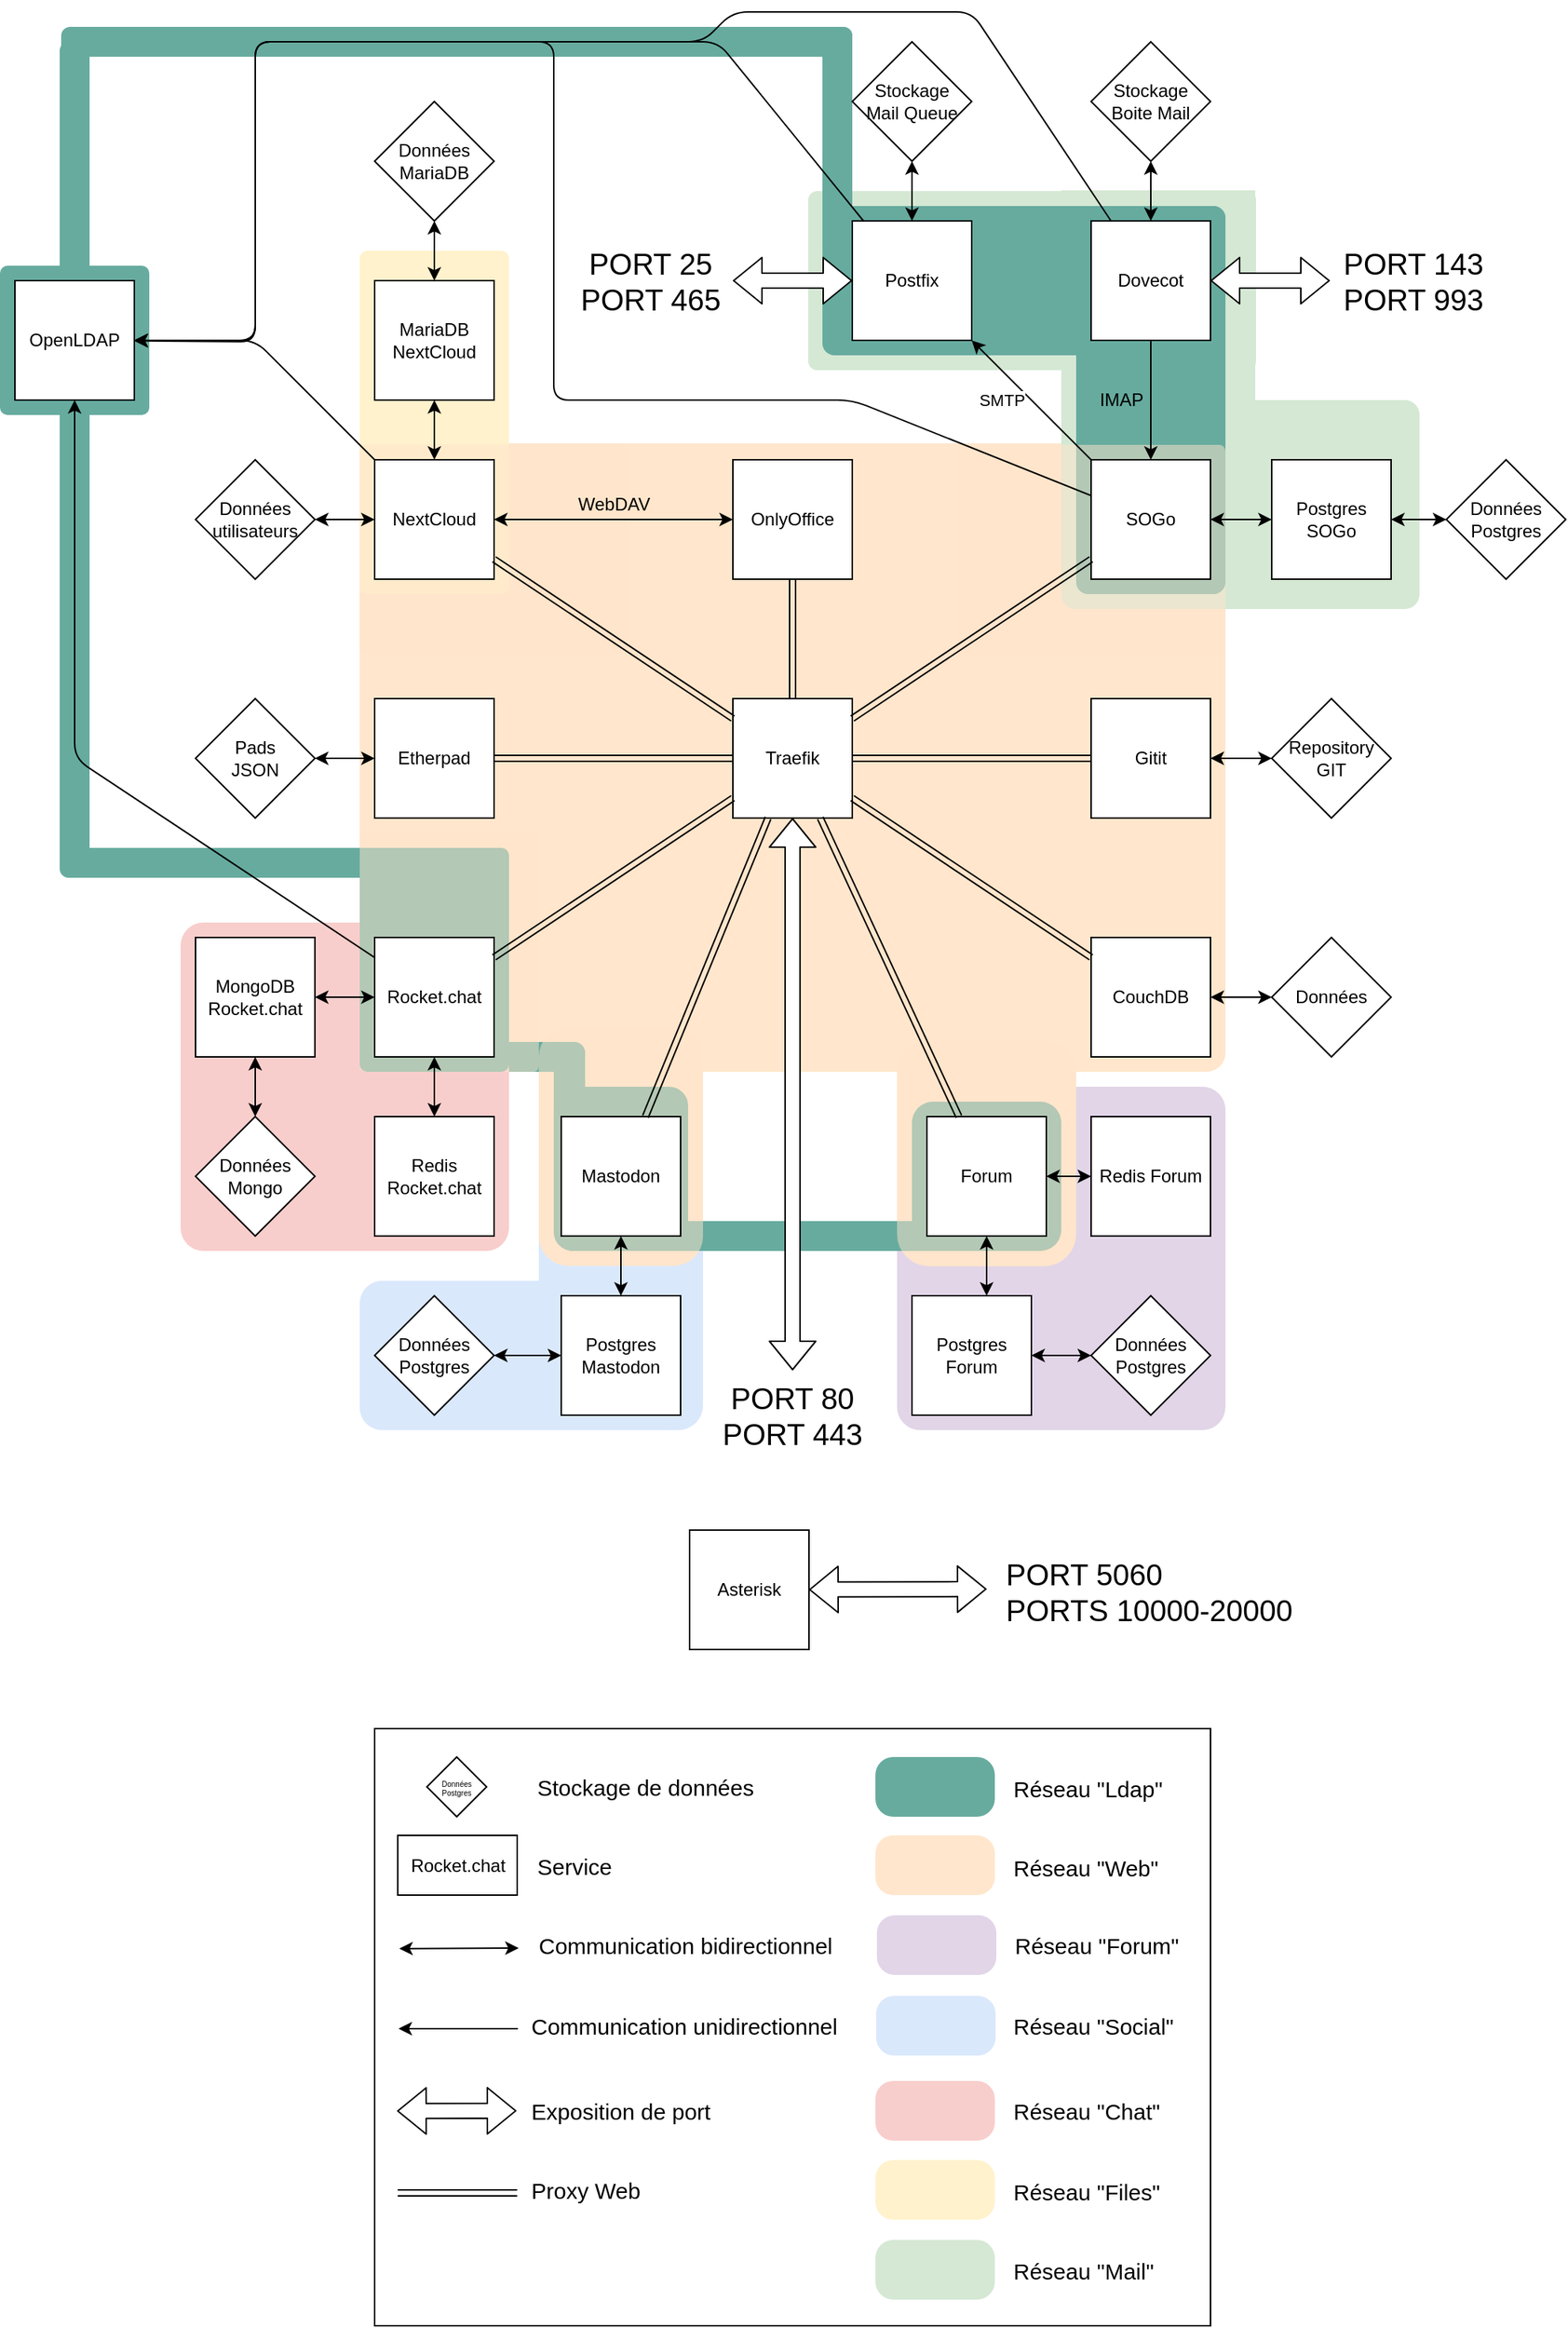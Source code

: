 <mxfile version="10.6.8" type="device"><diagram id="EsQjTrQXFd97SJDbi7hJ" name="Page-1"><mxGraphModel dx="2027" dy="781" grid="1" gridSize="10" guides="1" tooltips="1" connect="1" arrows="1" fold="1" page="1" pageScale="1" pageWidth="827" pageHeight="1169" math="0" shadow="0"><root><mxCell id="0"/><mxCell id="1" parent="0"/><mxCell id="G6gRVRwkcWhd5XkzOD_X-170" value="" style="rounded=0;whiteSpace=wrap;html=1;labelBackgroundColor=none;fontSize=15;align=left;" vertex="1" parent="1"><mxGeometry x="160" y="1170" width="560" height="400" as="geometry"/></mxCell><mxCell id="G6gRVRwkcWhd5XkzOD_X-98" value="" style="rounded=1;whiteSpace=wrap;html=1;fontSize=20;align=left;fillColor=#e1d5e7;strokeColor=none;arcSize=7;" vertex="1" parent="1"><mxGeometry x="510" y="740" width="220" height="230" as="geometry"/></mxCell><mxCell id="G6gRVRwkcWhd5XkzOD_X-101" value="" style="rounded=1;whiteSpace=wrap;html=1;fontSize=20;align=left;fillColor=#ffe6cc;strokeColor=none;arcSize=18;" vertex="1" parent="1"><mxGeometry x="510" y="710" width="120" height="150" as="geometry"/></mxCell><mxCell id="G6gRVRwkcWhd5XkzOD_X-96" value="" style="rounded=1;whiteSpace=wrap;html=1;fontSize=20;align=left;fillColor=#dae8fc;strokeColor=none;" vertex="1" parent="1"><mxGeometry x="270" y="750" width="110" height="220" as="geometry"/></mxCell><mxCell id="G6gRVRwkcWhd5XkzOD_X-103" value="" style="rounded=1;whiteSpace=wrap;html=1;fontSize=20;align=left;fillColor=#ffe6cc;strokeColor=none;arcSize=18;" vertex="1" parent="1"><mxGeometry x="270" y="660" width="110" height="200" as="geometry"/></mxCell><mxCell id="G6gRVRwkcWhd5XkzOD_X-135" value="" style="rounded=1;whiteSpace=wrap;html=1;fontSize=20;align=left;fillColor=#67AB9F;strokeColor=none;arcSize=37;fontColor=#333333;" vertex="1" parent="1"><mxGeometry x="310" y="830" width="281" height="20" as="geometry"/></mxCell><mxCell id="G6gRVRwkcWhd5XkzOD_X-99" value="" style="rounded=1;whiteSpace=wrap;html=1;fontSize=20;align=left;fillColor=#ffe6cc;strokeColor=none;arcSize=3;" vertex="1" parent="1"><mxGeometry x="150" y="309" width="580" height="421" as="geometry"/></mxCell><mxCell id="G6gRVRwkcWhd5XkzOD_X-134" value="" style="rounded=1;whiteSpace=wrap;html=1;fontSize=20;align=left;fillColor=#67AB9F;strokeColor=none;arcSize=14;fontColor=#333333;" vertex="1" parent="1"><mxGeometry x="520" y="750" width="100" height="100" as="geometry"/></mxCell><mxCell id="G6gRVRwkcWhd5XkzOD_X-129" value="" style="rounded=1;whiteSpace=wrap;html=1;fontSize=20;align=left;fillColor=#67AB9F;strokeColor=none;arcSize=37;fontColor=#333333;" vertex="1" parent="1"><mxGeometry x="210" y="710" width="91" height="20" as="geometry"/></mxCell><mxCell id="G6gRVRwkcWhd5XkzOD_X-131" value="" style="rounded=1;whiteSpace=wrap;html=1;fontSize=20;align=left;fillColor=#67AB9F;strokeColor=none;arcSize=37;fontColor=#333333;" vertex="1" parent="1"><mxGeometry x="280" y="710" width="21" height="70" as="geometry"/></mxCell><mxCell id="G6gRVRwkcWhd5XkzOD_X-132" value="" style="rounded=1;whiteSpace=wrap;html=1;fontSize=20;align=left;fillColor=#67AB9F;strokeColor=none;arcSize=14;fontColor=#333333;" vertex="1" parent="1"><mxGeometry x="280" y="740" width="90" height="110" as="geometry"/></mxCell><mxCell id="G6gRVRwkcWhd5XkzOD_X-106" value="" style="rounded=1;whiteSpace=wrap;html=1;fontSize=20;align=left;fillColor=#d5e8d4;strokeColor=none;arcSize=7;" vertex="1" parent="1"><mxGeometry x="620" y="280" width="240" height="140" as="geometry"/></mxCell><mxCell id="G6gRVRwkcWhd5XkzOD_X-105" value="" style="rounded=1;whiteSpace=wrap;html=1;fontSize=20;align=left;fillColor=#d5e8d4;strokeColor=none;arcSize=0;" vertex="1" parent="1"><mxGeometry x="620" y="139.5" width="130" height="150" as="geometry"/></mxCell><mxCell id="G6gRVRwkcWhd5XkzOD_X-108" value="" style="rounded=1;whiteSpace=wrap;html=1;fontSize=20;align=left;fillColor=#d5e8d4;strokeColor=none;arcSize=5;" vertex="1" parent="1"><mxGeometry x="450.5" y="140" width="300" height="120" as="geometry"/></mxCell><mxCell id="G6gRVRwkcWhd5XkzOD_X-128" value="" style="rounded=1;whiteSpace=wrap;html=1;fontSize=20;align=left;fillColor=#67AB9F;strokeColor=none;arcSize=8;fontColor=#333333;" vertex="1" parent="1"><mxGeometry x="630" y="150" width="100" height="260" as="geometry"/></mxCell><mxCell id="G6gRVRwkcWhd5XkzOD_X-127" value="" style="rounded=1;whiteSpace=wrap;html=1;fontSize=20;align=left;fillColor=#67AB9F;strokeColor=none;arcSize=8;fontColor=#333333;" vertex="1" parent="1"><mxGeometry x="460" y="150" width="270" height="100" as="geometry"/></mxCell><mxCell id="G6gRVRwkcWhd5XkzOD_X-121" value="" style="rounded=1;whiteSpace=wrap;html=1;fontSize=20;align=left;fillColor=#67AB9F;strokeColor=none;arcSize=30;fontColor=#333333;" vertex="1" parent="1"><mxGeometry x="460" y="30" width="20" height="160" as="geometry"/></mxCell><mxCell id="G6gRVRwkcWhd5XkzOD_X-120" value="" style="rounded=1;whiteSpace=wrap;html=1;fontSize=20;align=left;fillColor=#67AB9F;strokeColor=none;arcSize=30;fontColor=#333333;" vertex="1" parent="1"><mxGeometry x="-50" y="30" width="530" height="20" as="geometry"/></mxCell><mxCell id="G6gRVRwkcWhd5XkzOD_X-119" value="" style="rounded=1;whiteSpace=wrap;html=1;fontSize=20;align=left;fillColor=#67AB9F;strokeColor=none;arcSize=30;fontColor=#333333;" vertex="1" parent="1"><mxGeometry x="-51" y="40" width="20" height="170" as="geometry"/></mxCell><mxCell id="G6gRVRwkcWhd5XkzOD_X-117" value="" style="rounded=1;whiteSpace=wrap;html=1;fontSize=20;align=left;fillColor=#67AB9F;strokeColor=none;arcSize=37;fontColor=#333333;" vertex="1" parent="1"><mxGeometry x="-51" y="580" width="281" height="20" as="geometry"/></mxCell><mxCell id="G6gRVRwkcWhd5XkzOD_X-97" value="" style="rounded=1;whiteSpace=wrap;html=1;fontSize=20;align=left;fillColor=#f8cecc;strokeColor=none;arcSize=7;" vertex="1" parent="1"><mxGeometry x="30" y="630" width="220" height="220" as="geometry"/></mxCell><mxCell id="G6gRVRwkcWhd5XkzOD_X-118" value="" style="rounded=1;whiteSpace=wrap;html=1;fontSize=20;align=left;fillColor=#67AB9F;strokeColor=none;arcSize=5;fontColor=#333333;" vertex="1" parent="1"><mxGeometry x="150" y="580" width="100" height="150" as="geometry"/></mxCell><mxCell id="G6gRVRwkcWhd5XkzOD_X-115" value="" style="rounded=1;whiteSpace=wrap;html=1;fontSize=20;align=left;fillColor=#67AB9F;strokeColor=none;arcSize=30;fontColor=#333333;" vertex="1" parent="1"><mxGeometry x="-51" y="250" width="20" height="350" as="geometry"/></mxCell><mxCell id="G6gRVRwkcWhd5XkzOD_X-114" value="" style="rounded=1;whiteSpace=wrap;html=1;fontSize=20;align=left;fillColor=#67AB9F;strokeColor=none;arcSize=5;fontColor=#333333;" vertex="1" parent="1"><mxGeometry x="-91" y="190" width="100" height="100" as="geometry"/></mxCell><mxCell id="G6gRVRwkcWhd5XkzOD_X-113" value="" style="rounded=1;whiteSpace=wrap;html=1;fontSize=20;align=left;fillColor=#ffe6cc;strokeColor=none;arcSize=3;opacity=50;" vertex="1" parent="1"><mxGeometry x="150" y="570" width="120" height="160" as="geometry"/></mxCell><mxCell id="G6gRVRwkcWhd5XkzOD_X-109" value="" style="rounded=1;whiteSpace=wrap;html=1;fontSize=20;align=left;fillColor=#fff2cc;strokeColor=none;arcSize=5;" vertex="1" parent="1"><mxGeometry x="150" y="180" width="100" height="230" as="geometry"/></mxCell><mxCell id="G6gRVRwkcWhd5XkzOD_X-110" value="" style="rounded=1;whiteSpace=wrap;html=1;fontSize=20;align=left;fillColor=#ffe6cc;strokeColor=none;arcSize=3;opacity=50;" vertex="1" parent="1"><mxGeometry x="149.794" y="309.5" width="180" height="141" as="geometry"/></mxCell><mxCell id="G6gRVRwkcWhd5XkzOD_X-107" value="" style="rounded=1;whiteSpace=wrap;html=1;fontSize=20;align=left;fillColor=#ffe6cc;strokeColor=none;arcSize=3;opacity=50;" vertex="1" parent="1"><mxGeometry x="550" y="310" width="180" height="141" as="geometry"/></mxCell><mxCell id="G6gRVRwkcWhd5XkzOD_X-104" value="" style="rounded=1;whiteSpace=wrap;html=1;fontSize=20;align=left;fillColor=#ffe6cc;strokeColor=none;arcSize=18;opacity=50;" vertex="1" parent="1"><mxGeometry x="510" y="709.5" width="120" height="151" as="geometry"/></mxCell><mxCell id="G6gRVRwkcWhd5XkzOD_X-100" value="" style="rounded=1;whiteSpace=wrap;html=1;fontSize=20;align=left;fillColor=#ffe6cc;strokeColor=none;arcSize=18;opacity=50;" vertex="1" parent="1"><mxGeometry x="270" y="700" width="110" height="160" as="geometry"/></mxCell><mxCell id="G6gRVRwkcWhd5XkzOD_X-95" value="" style="rounded=1;whiteSpace=wrap;html=1;fontSize=20;align=left;fillColor=#dae8fc;strokeColor=none;" vertex="1" parent="1"><mxGeometry x="150" y="870" width="220" height="100" as="geometry"/></mxCell><mxCell id="G6gRVRwkcWhd5XkzOD_X-1" value="Traefik" style="rounded=0;whiteSpace=wrap;html=1;" vertex="1" parent="1"><mxGeometry x="400" y="480" width="80" height="80" as="geometry"/></mxCell><mxCell id="G6gRVRwkcWhd5XkzOD_X-2" value="Etherpad" style="rounded=0;whiteSpace=wrap;html=1;" vertex="1" parent="1"><mxGeometry x="160" y="480" width="80" height="80" as="geometry"/></mxCell><mxCell id="G6gRVRwkcWhd5XkzOD_X-3" value="" style="shape=link;html=1;" edge="1" parent="1" source="G6gRVRwkcWhd5XkzOD_X-2" target="G6gRVRwkcWhd5XkzOD_X-1"><mxGeometry width="50" height="50" relative="1" as="geometry"><mxPoint x="220" y="670" as="sourcePoint"/><mxPoint x="270" y="620" as="targetPoint"/></mxGeometry></mxCell><mxCell id="G6gRVRwkcWhd5XkzOD_X-6" value="NextCloud" style="rounded=0;whiteSpace=wrap;html=1;" vertex="1" parent="1"><mxGeometry x="160" y="320" width="80" height="80" as="geometry"/></mxCell><mxCell id="G6gRVRwkcWhd5XkzOD_X-7" value="" style="shape=link;html=1;" edge="1" parent="1" source="G6gRVRwkcWhd5XkzOD_X-6" target="G6gRVRwkcWhd5XkzOD_X-1"><mxGeometry width="50" height="50" relative="1" as="geometry"><mxPoint x="250" y="650" as="sourcePoint"/><mxPoint x="300" y="600" as="targetPoint"/></mxGeometry></mxCell><mxCell id="G6gRVRwkcWhd5XkzOD_X-8" value="OnlyOffice" style="rounded=0;whiteSpace=wrap;html=1;" vertex="1" parent="1"><mxGeometry x="400" y="320" width="80" height="80" as="geometry"/></mxCell><mxCell id="G6gRVRwkcWhd5XkzOD_X-9" value="" style="shape=link;html=1;" edge="1" parent="1" source="G6gRVRwkcWhd5XkzOD_X-1" target="G6gRVRwkcWhd5XkzOD_X-8"><mxGeometry width="50" height="50" relative="1" as="geometry"><mxPoint x="280" y="720" as="sourcePoint"/><mxPoint x="330" y="670" as="targetPoint"/></mxGeometry></mxCell><mxCell id="G6gRVRwkcWhd5XkzOD_X-12" value="SOGo" style="rounded=0;whiteSpace=wrap;html=1;" vertex="1" parent="1"><mxGeometry x="640" y="320" width="80" height="80" as="geometry"/></mxCell><mxCell id="G6gRVRwkcWhd5XkzOD_X-14" value="" style="endArrow=classic;startArrow=classic;html=1;" edge="1" parent="1" source="G6gRVRwkcWhd5XkzOD_X-6" target="G6gRVRwkcWhd5XkzOD_X-8"><mxGeometry width="50" height="50" relative="1" as="geometry"><mxPoint x="310" y="370" as="sourcePoint"/><mxPoint x="360" y="320" as="targetPoint"/></mxGeometry></mxCell><mxCell id="G6gRVRwkcWhd5XkzOD_X-15" value="WebDAV" style="text;html=1;resizable=0;points=[];align=center;verticalAlign=middle;labelBackgroundColor=none;" vertex="1" connectable="0" parent="G6gRVRwkcWhd5XkzOD_X-14"><mxGeometry x="0.125" y="-2" relative="1" as="geometry"><mxPoint x="-10.5" y="-12" as="offset"/></mxGeometry></mxCell><mxCell id="G6gRVRwkcWhd5XkzOD_X-16" value="" style="shape=link;html=1;" edge="1" parent="1" source="G6gRVRwkcWhd5XkzOD_X-1" target="G6gRVRwkcWhd5XkzOD_X-12"><mxGeometry width="50" height="50" relative="1" as="geometry"><mxPoint x="620" y="530" as="sourcePoint"/><mxPoint x="670" y="480" as="targetPoint"/></mxGeometry></mxCell><mxCell id="G6gRVRwkcWhd5XkzOD_X-19" value="Postfix" style="rounded=0;whiteSpace=wrap;html=1;" vertex="1" parent="1"><mxGeometry x="480" y="160" width="80" height="80" as="geometry"/></mxCell><mxCell id="G6gRVRwkcWhd5XkzOD_X-22" value="Dovecot" style="rounded=0;whiteSpace=wrap;html=1;" vertex="1" parent="1"><mxGeometry x="640" y="160" width="80" height="80" as="geometry"/></mxCell><mxCell id="G6gRVRwkcWhd5XkzOD_X-23" value="SMTP" style="endArrow=classic;html=1;" edge="1" parent="1" source="G6gRVRwkcWhd5XkzOD_X-12" target="G6gRVRwkcWhd5XkzOD_X-19"><mxGeometry x="0.25" y="14" width="50" height="50" relative="1" as="geometry"><mxPoint x="540" y="340" as="sourcePoint"/><mxPoint x="590" y="290" as="targetPoint"/><mxPoint as="offset"/></mxGeometry></mxCell><mxCell id="G6gRVRwkcWhd5XkzOD_X-24" value="" style="endArrow=classic;html=1;" edge="1" parent="1" source="G6gRVRwkcWhd5XkzOD_X-22" target="G6gRVRwkcWhd5XkzOD_X-12"><mxGeometry width="50" height="50" relative="1" as="geometry"><mxPoint x="720" y="270" as="sourcePoint"/><mxPoint x="650" y="320" as="targetPoint"/></mxGeometry></mxCell><mxCell id="G6gRVRwkcWhd5XkzOD_X-25" value="IMAP" style="text;html=1;resizable=0;points=[];align=center;verticalAlign=middle;labelBackgroundColor=none;" vertex="1" connectable="0" parent="G6gRVRwkcWhd5XkzOD_X-24"><mxGeometry x="0.475" relative="1" as="geometry"><mxPoint x="-20" y="-19" as="offset"/></mxGeometry></mxCell><mxCell id="G6gRVRwkcWhd5XkzOD_X-26" value="Gitit" style="rounded=0;whiteSpace=wrap;html=1;" vertex="1" parent="1"><mxGeometry x="640" y="480" width="80" height="80" as="geometry"/></mxCell><mxCell id="G6gRVRwkcWhd5XkzOD_X-27" value="" style="shape=link;html=1;" edge="1" parent="1" source="G6gRVRwkcWhd5XkzOD_X-1" target="G6gRVRwkcWhd5XkzOD_X-26"><mxGeometry width="50" height="50" relative="1" as="geometry"><mxPoint x="490" y="503.333" as="sourcePoint"/><mxPoint x="650" y="396.667" as="targetPoint"/></mxGeometry></mxCell><mxCell id="G6gRVRwkcWhd5XkzOD_X-29" value="Rocket.chat" style="rounded=0;whiteSpace=wrap;html=1;" vertex="1" parent="1"><mxGeometry x="160" y="640" width="80" height="80" as="geometry"/></mxCell><mxCell id="G6gRVRwkcWhd5XkzOD_X-30" value="MariaDB NextCloud" style="rounded=0;whiteSpace=wrap;html=1;" vertex="1" parent="1"><mxGeometry x="160" y="200" width="80" height="80" as="geometry"/></mxCell><mxCell id="G6gRVRwkcWhd5XkzOD_X-31" value="" style="endArrow=classic;startArrow=classic;html=1;" edge="1" parent="1" source="G6gRVRwkcWhd5XkzOD_X-6" target="G6gRVRwkcWhd5XkzOD_X-30"><mxGeometry width="50" height="50" relative="1" as="geometry"><mxPoint x="80" y="370" as="sourcePoint"/><mxPoint x="130" y="320" as="targetPoint"/></mxGeometry></mxCell><mxCell id="G6gRVRwkcWhd5XkzOD_X-32" value="Postgres SOGo" style="rounded=0;whiteSpace=wrap;html=1;" vertex="1" parent="1"><mxGeometry x="761" y="320" width="80" height="80" as="geometry"/></mxCell><mxCell id="G6gRVRwkcWhd5XkzOD_X-33" value="" style="endArrow=classic;startArrow=classic;html=1;" edge="1" parent="1" source="G6gRVRwkcWhd5XkzOD_X-12" target="G6gRVRwkcWhd5XkzOD_X-32"><mxGeometry width="50" height="50" relative="1" as="geometry"><mxPoint x="210" y="330" as="sourcePoint"/><mxPoint x="210" y="290" as="targetPoint"/></mxGeometry></mxCell><mxCell id="G6gRVRwkcWhd5XkzOD_X-34" value="Données&lt;br&gt;MariaDB&lt;br&gt;" style="rhombus;whiteSpace=wrap;html=1;" vertex="1" parent="1"><mxGeometry x="160" y="80" width="80" height="80" as="geometry"/></mxCell><mxCell id="G6gRVRwkcWhd5XkzOD_X-35" value="" style="endArrow=classic;startArrow=classic;html=1;" edge="1" parent="1" source="G6gRVRwkcWhd5XkzOD_X-30" target="G6gRVRwkcWhd5XkzOD_X-34"><mxGeometry width="50" height="50" relative="1" as="geometry"><mxPoint x="290" y="230" as="sourcePoint"/><mxPoint x="340" y="180" as="targetPoint"/></mxGeometry></mxCell><mxCell id="G6gRVRwkcWhd5XkzOD_X-36" value="Données&lt;br&gt;Postgres&lt;br&gt;" style="rhombus;whiteSpace=wrap;html=1;" vertex="1" parent="1"><mxGeometry x="878" y="320" width="80" height="80" as="geometry"/></mxCell><mxCell id="G6gRVRwkcWhd5XkzOD_X-37" value="" style="endArrow=classic;startArrow=classic;html=1;" edge="1" parent="1" source="G6gRVRwkcWhd5XkzOD_X-32" target="G6gRVRwkcWhd5XkzOD_X-36"><mxGeometry width="50" height="50" relative="1" as="geometry"><mxPoint x="820" y="362" as="sourcePoint"/><mxPoint x="771" y="370" as="targetPoint"/></mxGeometry></mxCell><mxCell id="G6gRVRwkcWhd5XkzOD_X-38" value="Stockage&lt;br&gt;Mail Queue" style="rhombus;whiteSpace=wrap;html=1;" vertex="1" parent="1"><mxGeometry x="480" y="40" width="80" height="80" as="geometry"/></mxCell><mxCell id="G6gRVRwkcWhd5XkzOD_X-41" value="" style="endArrow=classic;startArrow=classic;html=1;" edge="1" parent="1" source="G6gRVRwkcWhd5XkzOD_X-19" target="G6gRVRwkcWhd5XkzOD_X-38"><mxGeometry width="50" height="50" relative="1" as="geometry"><mxPoint x="210" y="210" as="sourcePoint"/><mxPoint x="210" y="170" as="targetPoint"/></mxGeometry></mxCell><mxCell id="G6gRVRwkcWhd5XkzOD_X-42" value="Stockage&lt;br&gt;Boite Mail" style="rhombus;whiteSpace=wrap;html=1;" vertex="1" parent="1"><mxGeometry x="640" y="40" width="80" height="80" as="geometry"/></mxCell><mxCell id="G6gRVRwkcWhd5XkzOD_X-43" value="" style="endArrow=classic;startArrow=classic;html=1;" edge="1" parent="1" source="G6gRVRwkcWhd5XkzOD_X-22" target="G6gRVRwkcWhd5XkzOD_X-42"><mxGeometry width="50" height="50" relative="1" as="geometry"><mxPoint x="530" y="170" as="sourcePoint"/><mxPoint x="680" y="80" as="targetPoint"/></mxGeometry></mxCell><mxCell id="G6gRVRwkcWhd5XkzOD_X-44" value="Pads&lt;br&gt;JSON&lt;br&gt;" style="rhombus;whiteSpace=wrap;html=1;" vertex="1" parent="1"><mxGeometry x="40" y="480" width="80" height="80" as="geometry"/></mxCell><mxCell id="G6gRVRwkcWhd5XkzOD_X-45" value="" style="endArrow=classic;startArrow=classic;html=1;" edge="1" parent="1" source="G6gRVRwkcWhd5XkzOD_X-2" target="G6gRVRwkcWhd5XkzOD_X-44"><mxGeometry width="50" height="50" relative="1" as="geometry"><mxPoint x="210" y="330" as="sourcePoint"/><mxPoint x="210" y="290" as="targetPoint"/></mxGeometry></mxCell><mxCell id="G6gRVRwkcWhd5XkzOD_X-46" value="Repository&lt;br&gt;GIT&lt;br&gt;" style="rhombus;whiteSpace=wrap;html=1;" vertex="1" parent="1"><mxGeometry x="761" y="480" width="80" height="80" as="geometry"/></mxCell><mxCell id="G6gRVRwkcWhd5XkzOD_X-47" value="" style="endArrow=classic;startArrow=classic;html=1;" edge="1" parent="1" source="G6gRVRwkcWhd5XkzOD_X-46" target="G6gRVRwkcWhd5XkzOD_X-26"><mxGeometry width="50" height="50" relative="1" as="geometry"><mxPoint x="170" y="530" as="sourcePoint"/><mxPoint x="130" y="530" as="targetPoint"/></mxGeometry></mxCell><mxCell id="G6gRVRwkcWhd5XkzOD_X-48" value="Données utilisateurs&lt;br&gt;" style="rhombus;whiteSpace=wrap;html=1;" vertex="1" parent="1"><mxGeometry x="40" y="320" width="80" height="80" as="geometry"/></mxCell><mxCell id="G6gRVRwkcWhd5XkzOD_X-49" value="" style="endArrow=classic;startArrow=classic;html=1;" edge="1" parent="1" source="G6gRVRwkcWhd5XkzOD_X-6" target="G6gRVRwkcWhd5XkzOD_X-48"><mxGeometry width="50" height="50" relative="1" as="geometry"><mxPoint x="170" y="530" as="sourcePoint"/><mxPoint x="130" y="530" as="targetPoint"/></mxGeometry></mxCell><mxCell id="G6gRVRwkcWhd5XkzOD_X-50" value="" style="shape=link;html=1;" edge="1" parent="1" source="G6gRVRwkcWhd5XkzOD_X-29" target="G6gRVRwkcWhd5XkzOD_X-1"><mxGeometry width="50" height="50" relative="1" as="geometry"><mxPoint x="250" y="530" as="sourcePoint"/><mxPoint x="410" y="530" as="targetPoint"/></mxGeometry></mxCell><mxCell id="G6gRVRwkcWhd5XkzOD_X-52" value="MongoDB Rocket.chat" style="rounded=0;whiteSpace=wrap;html=1;" vertex="1" parent="1"><mxGeometry x="40" y="640" width="80" height="80" as="geometry"/></mxCell><mxCell id="G6gRVRwkcWhd5XkzOD_X-53" value="" style="endArrow=classic;startArrow=classic;html=1;" edge="1" parent="1" source="G6gRVRwkcWhd5XkzOD_X-29" target="G6gRVRwkcWhd5XkzOD_X-52"><mxGeometry width="50" height="50" relative="1" as="geometry"><mxPoint x="170" y="530" as="sourcePoint"/><mxPoint x="130" y="530" as="targetPoint"/></mxGeometry></mxCell><mxCell id="G6gRVRwkcWhd5XkzOD_X-54" value="Données Mongo&lt;br&gt;" style="rhombus;whiteSpace=wrap;html=1;" vertex="1" parent="1"><mxGeometry x="40" y="760" width="80" height="80" as="geometry"/></mxCell><mxCell id="G6gRVRwkcWhd5XkzOD_X-56" value="" style="endArrow=classic;startArrow=classic;html=1;" edge="1" parent="1" source="G6gRVRwkcWhd5XkzOD_X-52" target="G6gRVRwkcWhd5XkzOD_X-54"><mxGeometry width="50" height="50" relative="1" as="geometry"><mxPoint x="170" y="530" as="sourcePoint"/><mxPoint x="130" y="530" as="targetPoint"/></mxGeometry></mxCell><mxCell id="G6gRVRwkcWhd5XkzOD_X-57" value="CouchDB" style="rounded=0;whiteSpace=wrap;html=1;" vertex="1" parent="1"><mxGeometry x="640" y="640" width="80" height="80" as="geometry"/></mxCell><mxCell id="G6gRVRwkcWhd5XkzOD_X-58" value="" style="shape=link;html=1;" edge="1" parent="1" source="G6gRVRwkcWhd5XkzOD_X-1" target="G6gRVRwkcWhd5XkzOD_X-57"><mxGeometry width="50" height="50" relative="1" as="geometry"><mxPoint x="490" y="530" as="sourcePoint"/><mxPoint x="650" y="530" as="targetPoint"/></mxGeometry></mxCell><mxCell id="G6gRVRwkcWhd5XkzOD_X-59" value="Données&lt;br&gt;" style="rhombus;whiteSpace=wrap;html=1;" vertex="1" parent="1"><mxGeometry x="761" y="640" width="80" height="80" as="geometry"/></mxCell><mxCell id="G6gRVRwkcWhd5XkzOD_X-60" value="" style="endArrow=classic;startArrow=classic;html=1;" edge="1" parent="1" source="G6gRVRwkcWhd5XkzOD_X-59" target="G6gRVRwkcWhd5XkzOD_X-57"><mxGeometry width="50" height="50" relative="1" as="geometry"><mxPoint x="170" y="690" as="sourcePoint"/><mxPoint x="720" y="680" as="targetPoint"/></mxGeometry></mxCell><mxCell id="G6gRVRwkcWhd5XkzOD_X-61" value="OpenLDAP" style="rounded=0;whiteSpace=wrap;html=1;" vertex="1" parent="1"><mxGeometry x="-81" y="200" width="80" height="80" as="geometry"/></mxCell><mxCell id="G6gRVRwkcWhd5XkzOD_X-62" value="" style="endArrow=classic;html=1;" edge="1" parent="1" source="G6gRVRwkcWhd5XkzOD_X-6" target="G6gRVRwkcWhd5XkzOD_X-61"><mxGeometry width="50" height="50" relative="1" as="geometry"><mxPoint x="-70" y="410" as="sourcePoint"/><mxPoint x="-20" y="360" as="targetPoint"/><Array as="points"><mxPoint x="80" y="240"/></Array></mxGeometry></mxCell><mxCell id="G6gRVRwkcWhd5XkzOD_X-63" value="" style="endArrow=classic;html=1;" edge="1" parent="1" source="G6gRVRwkcWhd5XkzOD_X-19" target="G6gRVRwkcWhd5XkzOD_X-61"><mxGeometry width="50" height="50" relative="1" as="geometry"><mxPoint x="-110" y="490" as="sourcePoint"/><mxPoint x="-60" y="440" as="targetPoint"/><Array as="points"><mxPoint x="390" y="40"/><mxPoint x="80" y="40"/><mxPoint x="80" y="240"/></Array></mxGeometry></mxCell><mxCell id="G6gRVRwkcWhd5XkzOD_X-64" value="" style="endArrow=classic;html=1;" edge="1" parent="1" source="G6gRVRwkcWhd5XkzOD_X-22" target="G6gRVRwkcWhd5XkzOD_X-61"><mxGeometry width="50" height="50" relative="1" as="geometry"><mxPoint x="497.5" y="170" as="sourcePoint"/><mxPoint x="9.0" y="249.669" as="targetPoint"/><Array as="points"><mxPoint x="560" y="20"/><mxPoint x="400" y="20"/><mxPoint x="380" y="40"/><mxPoint x="80" y="40"/><mxPoint x="80" y="240"/></Array></mxGeometry></mxCell><mxCell id="G6gRVRwkcWhd5XkzOD_X-65" value="" style="endArrow=classic;html=1;" edge="1" parent="1" source="G6gRVRwkcWhd5XkzOD_X-12" target="G6gRVRwkcWhd5XkzOD_X-61"><mxGeometry width="50" height="50" relative="1" as="geometry"><mxPoint x="800" y="20" as="sourcePoint"/><mxPoint x="9" y="250" as="targetPoint"/><Array as="points"><mxPoint x="480" y="280"/><mxPoint x="280" y="280"/><mxPoint x="280" y="40"/><mxPoint x="80" y="40"/><mxPoint x="80" y="241"/></Array></mxGeometry></mxCell><mxCell id="G6gRVRwkcWhd5XkzOD_X-67" value="" style="endArrow=classic;html=1;" edge="1" parent="1" source="G6gRVRwkcWhd5XkzOD_X-29" target="G6gRVRwkcWhd5XkzOD_X-61"><mxGeometry width="50" height="50" relative="1" as="geometry"><mxPoint x="170" y="330" as="sourcePoint"/><mxPoint x="9" y="250" as="targetPoint"/><Array as="points"><mxPoint x="-41" y="520"/></Array></mxGeometry></mxCell><mxCell id="G6gRVRwkcWhd5XkzOD_X-68" value="Mastodon" style="rounded=0;whiteSpace=wrap;html=1;" vertex="1" parent="1"><mxGeometry x="285" y="760" width="80" height="80" as="geometry"/></mxCell><mxCell id="G6gRVRwkcWhd5XkzOD_X-69" value="" style="shape=link;html=1;" edge="1" parent="1" source="G6gRVRwkcWhd5XkzOD_X-68" target="G6gRVRwkcWhd5XkzOD_X-1"><mxGeometry width="50" height="50" relative="1" as="geometry"><mxPoint x="250" y="663.333" as="sourcePoint"/><mxPoint x="410" y="556.667" as="targetPoint"/></mxGeometry></mxCell><mxCell id="G6gRVRwkcWhd5XkzOD_X-70" value="Postgres Mastodon" style="rounded=0;whiteSpace=wrap;html=1;" vertex="1" parent="1"><mxGeometry x="285" y="880" width="80" height="80" as="geometry"/></mxCell><mxCell id="G6gRVRwkcWhd5XkzOD_X-71" value="Données&lt;br&gt;Postgres&lt;br&gt;" style="rhombus;whiteSpace=wrap;html=1;" vertex="1" parent="1"><mxGeometry x="160" y="880" width="80" height="80" as="geometry"/></mxCell><mxCell id="G6gRVRwkcWhd5XkzOD_X-74" value="" style="endArrow=classic;startArrow=classic;html=1;" edge="1" parent="1" source="G6gRVRwkcWhd5XkzOD_X-70" target="G6gRVRwkcWhd5XkzOD_X-71"><mxGeometry width="50" height="50" relative="1" as="geometry"><mxPoint x="50" y="770.0" as="sourcePoint"/><mxPoint x="50" y="810.0" as="targetPoint"/></mxGeometry></mxCell><mxCell id="G6gRVRwkcWhd5XkzOD_X-75" value="" style="endArrow=classic;startArrow=classic;html=1;" edge="1" parent="1" source="G6gRVRwkcWhd5XkzOD_X-68" target="G6gRVRwkcWhd5XkzOD_X-70"><mxGeometry width="50" height="50" relative="1" as="geometry"><mxPoint x="290" y="930.0" as="sourcePoint"/><mxPoint x="250" y="930.0" as="targetPoint"/></mxGeometry></mxCell><mxCell id="G6gRVRwkcWhd5XkzOD_X-76" value="Forum" style="rounded=0;whiteSpace=wrap;html=1;" vertex="1" parent="1"><mxGeometry x="530" y="760" width="80" height="80" as="geometry"/></mxCell><mxCell id="G6gRVRwkcWhd5XkzOD_X-77" value="Postgres Forum" style="rounded=0;whiteSpace=wrap;html=1;" vertex="1" parent="1"><mxGeometry x="520" y="880" width="80" height="80" as="geometry"/></mxCell><mxCell id="G6gRVRwkcWhd5XkzOD_X-78" value="Données&lt;br&gt;Postgres&lt;br&gt;" style="rhombus;whiteSpace=wrap;html=1;" vertex="1" parent="1"><mxGeometry x="640" y="880" width="80" height="80" as="geometry"/></mxCell><mxCell id="G6gRVRwkcWhd5XkzOD_X-79" value="" style="endArrow=classic;startArrow=classic;html=1;" edge="1" parent="1" source="G6gRVRwkcWhd5XkzOD_X-77" target="G6gRVRwkcWhd5XkzOD_X-78"><mxGeometry width="50" height="50" relative="1" as="geometry"><mxPoint x="290" y="770.0" as="sourcePoint"/><mxPoint x="290" y="810.0" as="targetPoint"/></mxGeometry></mxCell><mxCell id="G6gRVRwkcWhd5XkzOD_X-80" value="" style="endArrow=classic;startArrow=classic;html=1;edgeStyle=orthogonalEdgeStyle;" edge="1" parent="1" source="G6gRVRwkcWhd5XkzOD_X-76" target="G6gRVRwkcWhd5XkzOD_X-77"><mxGeometry width="50" height="50" relative="1" as="geometry"><mxPoint x="530" y="930.0" as="sourcePoint"/><mxPoint x="490" y="930.0" as="targetPoint"/><Array as="points"><mxPoint x="570" y="870"/><mxPoint x="570" y="870"/></Array></mxGeometry></mxCell><mxCell id="G6gRVRwkcWhd5XkzOD_X-81" value="" style="shape=link;html=1;" edge="1" parent="1" source="G6gRVRwkcWhd5XkzOD_X-76" target="G6gRVRwkcWhd5XkzOD_X-1"><mxGeometry width="50" height="50" relative="1" as="geometry"><mxPoint x="350" y="730.0" as="sourcePoint"/><mxPoint x="430" y="570" as="targetPoint"/></mxGeometry></mxCell><mxCell id="G6gRVRwkcWhd5XkzOD_X-82" value="Redis Forum" style="rounded=0;whiteSpace=wrap;html=1;" vertex="1" parent="1"><mxGeometry x="640" y="760" width="80" height="80" as="geometry"/></mxCell><mxCell id="G6gRVRwkcWhd5XkzOD_X-83" value="" style="endArrow=classic;startArrow=classic;html=1;" edge="1" parent="1" source="G6gRVRwkcWhd5XkzOD_X-76" target="G6gRVRwkcWhd5XkzOD_X-82"><mxGeometry width="50" height="50" relative="1" as="geometry"><mxPoint x="570" y="850.0" as="sourcePoint"/><mxPoint x="570" y="890.0" as="targetPoint"/></mxGeometry></mxCell><mxCell id="G6gRVRwkcWhd5XkzOD_X-84" value="Redis Rocket.chat" style="rounded=0;whiteSpace=wrap;html=1;" vertex="1" parent="1"><mxGeometry x="160" y="760" width="80" height="80" as="geometry"/></mxCell><mxCell id="G6gRVRwkcWhd5XkzOD_X-85" value="" style="endArrow=classic;startArrow=classic;html=1;" edge="1" parent="1" source="G6gRVRwkcWhd5XkzOD_X-29" target="G6gRVRwkcWhd5XkzOD_X-84"><mxGeometry width="50" height="50" relative="1" as="geometry"><mxPoint x="90" y="730.0" as="sourcePoint"/><mxPoint x="90" y="770.0" as="targetPoint"/></mxGeometry></mxCell><mxCell id="G6gRVRwkcWhd5XkzOD_X-86" value="" style="endArrow=block;html=1;shape=flexArrow;endFill=0;startArrow=block;fillColor=#ffffff;" edge="1" parent="1" source="G6gRVRwkcWhd5XkzOD_X-1" target="G6gRVRwkcWhd5XkzOD_X-87"><mxGeometry width="50" height="50" relative="1" as="geometry"><mxPoint x="440" y="730" as="sourcePoint"/><mxPoint x="440" y="760" as="targetPoint"/></mxGeometry></mxCell><mxCell id="G6gRVRwkcWhd5XkzOD_X-87" value="PORT 80&lt;br&gt;PORT 443&lt;br&gt;" style="text;html=1;strokeColor=none;fillColor=none;align=center;verticalAlign=middle;whiteSpace=wrap;rounded=0;fontSize=20;" vertex="1" parent="1"><mxGeometry x="390" y="930" width="100" height="60" as="geometry"/></mxCell><mxCell id="G6gRVRwkcWhd5XkzOD_X-88" value="" style="endArrow=classic;html=1;shape=flexArrow;startArrow=block;fillColor=#ffffff;" edge="1" parent="1" source="G6gRVRwkcWhd5XkzOD_X-19"><mxGeometry width="50" height="50" relative="1" as="geometry"><mxPoint x="450" y="570" as="sourcePoint"/><mxPoint x="400" y="200" as="targetPoint"/></mxGeometry></mxCell><mxCell id="G6gRVRwkcWhd5XkzOD_X-89" value="PORT 25&lt;br&gt;PORT 465&lt;br&gt;" style="text;html=1;strokeColor=none;fillColor=none;align=center;verticalAlign=middle;whiteSpace=wrap;rounded=0;fontSize=20;" vertex="1" parent="1"><mxGeometry x="290" y="170" width="110" height="60" as="geometry"/></mxCell><mxCell id="G6gRVRwkcWhd5XkzOD_X-90" value="" style="endArrow=classic;html=1;shape=flexArrow;startArrow=block;fillColor=#ffffff;" edge="1" parent="1" source="G6gRVRwkcWhd5XkzOD_X-22"><mxGeometry width="50" height="50" relative="1" as="geometry"><mxPoint x="936" y="200" as="sourcePoint"/><mxPoint x="800" y="200" as="targetPoint"/></mxGeometry></mxCell><mxCell id="G6gRVRwkcWhd5XkzOD_X-91" value="PORT 143&lt;br&gt;PORT 993&lt;br&gt;" style="text;html=1;strokeColor=none;fillColor=none;align=center;verticalAlign=middle;whiteSpace=wrap;rounded=0;fontSize=20;" vertex="1" parent="1"><mxGeometry x="801" y="170" width="110" height="60" as="geometry"/></mxCell><mxCell id="G6gRVRwkcWhd5XkzOD_X-92" value="Asterisk" style="rounded=0;whiteSpace=wrap;html=1;" vertex="1" parent="1"><mxGeometry x="371" y="1036.971" width="80" height="80" as="geometry"/></mxCell><mxCell id="G6gRVRwkcWhd5XkzOD_X-94" value="PORT 5060&lt;br&gt;PORTS 10000-20000&lt;br&gt;" style="text;html=1;strokeColor=none;fillColor=none;align=left;verticalAlign=middle;whiteSpace=wrap;rounded=0;fontSize=20;" vertex="1" parent="1"><mxGeometry x="581" y="1047.5" width="220" height="60" as="geometry"/></mxCell><mxCell id="G6gRVRwkcWhd5XkzOD_X-138" value="Rocket.chat" style="rounded=0;whiteSpace=wrap;html=1;" vertex="1" parent="1"><mxGeometry x="175.5" y="1241.5" width="80" height="40" as="geometry"/></mxCell><mxCell id="G6gRVRwkcWhd5XkzOD_X-139" value="Service" style="text;html=1;strokeColor=none;fillColor=none;align=left;verticalAlign=middle;whiteSpace=wrap;rounded=0;labelBackgroundColor=none;fontSize=15;" vertex="1" parent="1"><mxGeometry x="266.5" y="1252" width="200" height="20" as="geometry"/></mxCell><mxCell id="G6gRVRwkcWhd5XkzOD_X-142" value="Données&lt;br style=&quot;font-size: 5px;&quot;&gt;Postgres&lt;br style=&quot;font-size: 5px;&quot;&gt;" style="rhombus;whiteSpace=wrap;html=1;fontSize=5;" vertex="1" parent="1"><mxGeometry x="195" y="1189" width="40" height="40" as="geometry"/></mxCell><mxCell id="G6gRVRwkcWhd5XkzOD_X-143" value="Stockage de données" style="text;html=1;strokeColor=none;fillColor=none;align=left;verticalAlign=middle;whiteSpace=wrap;rounded=0;labelBackgroundColor=none;fontSize=15;" vertex="1" parent="1"><mxGeometry x="266.5" y="1199" width="200" height="20" as="geometry"/></mxCell><mxCell id="G6gRVRwkcWhd5XkzOD_X-145" value="" style="endArrow=classic;startArrow=classic;html=1;" edge="1" parent="1"><mxGeometry width="50" height="50" relative="1" as="geometry"><mxPoint x="256.5" y="1317" as="sourcePoint"/><mxPoint x="176.5" y="1317.353" as="targetPoint"/></mxGeometry></mxCell><mxCell id="G6gRVRwkcWhd5XkzOD_X-146" value="Communication bidirectionnel" style="text;html=1;strokeColor=none;fillColor=none;align=left;verticalAlign=middle;whiteSpace=wrap;rounded=0;labelBackgroundColor=none;fontSize=15;" vertex="1" parent="1"><mxGeometry x="267.5" y="1305" width="199" height="20" as="geometry"/></mxCell><mxCell id="G6gRVRwkcWhd5XkzOD_X-147" value="" style="endArrow=classic;startArrow=none;html=1;startFill=0;" edge="1" parent="1"><mxGeometry width="50" height="50" relative="1" as="geometry"><mxPoint x="256" y="1371" as="sourcePoint"/><mxPoint x="176" y="1371" as="targetPoint"/></mxGeometry></mxCell><mxCell id="G6gRVRwkcWhd5XkzOD_X-148" value="Communication unidirectionnel" style="text;html=1;strokeColor=none;fillColor=none;align=left;verticalAlign=middle;whiteSpace=wrap;rounded=0;labelBackgroundColor=none;fontSize=15;" vertex="1" parent="1"><mxGeometry x="263" y="1359" width="218" height="20" as="geometry"/></mxCell><mxCell id="G6gRVRwkcWhd5XkzOD_X-149" value="" style="endArrow=classic;html=1;shape=flexArrow;startArrow=block;" edge="1" parent="1"><mxGeometry width="50" height="50" relative="1" as="geometry"><mxPoint x="175" y="1426.117" as="sourcePoint"/><mxPoint x="255" y="1426" as="targetPoint"/></mxGeometry></mxCell><mxCell id="G6gRVRwkcWhd5XkzOD_X-150" value="Exposition de port" style="text;html=1;strokeColor=none;fillColor=none;align=left;verticalAlign=middle;whiteSpace=wrap;rounded=0;labelBackgroundColor=none;fontSize=15;" vertex="1" parent="1"><mxGeometry x="262.5" y="1416" width="218" height="20" as="geometry"/></mxCell><mxCell id="G6gRVRwkcWhd5XkzOD_X-151" value="" style="rounded=1;whiteSpace=wrap;html=1;fontSize=20;align=left;fillColor=#67AB9F;strokeColor=none;arcSize=30;fontColor=#333333;" vertex="1" parent="1"><mxGeometry x="495.5" y="1189" width="80" height="40" as="geometry"/></mxCell><mxCell id="G6gRVRwkcWhd5XkzOD_X-155" value="" style="rounded=1;whiteSpace=wrap;html=1;fontSize=20;align=left;fillColor=#ffe6cc;strokeColor=none;arcSize=30;" vertex="1" parent="1"><mxGeometry x="495.5" y="1241.5" width="80" height="40" as="geometry"/></mxCell><mxCell id="G6gRVRwkcWhd5XkzOD_X-157" value="" style="rounded=1;whiteSpace=wrap;html=1;fontSize=20;align=left;fillColor=#e1d5e7;strokeColor=none;arcSize=30;" vertex="1" parent="1"><mxGeometry x="496.5" y="1295" width="80" height="40" as="geometry"/></mxCell><mxCell id="G6gRVRwkcWhd5XkzOD_X-159" value="" style="rounded=1;whiteSpace=wrap;html=1;fontSize=20;align=left;fillColor=#dae8fc;strokeColor=none;arcSize=30;" vertex="1" parent="1"><mxGeometry x="496" y="1349" width="80" height="40" as="geometry"/></mxCell><mxCell id="G6gRVRwkcWhd5XkzOD_X-161" value="" style="rounded=1;whiteSpace=wrap;html=1;fontSize=20;align=left;fillColor=#f8cecc;strokeColor=none;arcSize=30;" vertex="1" parent="1"><mxGeometry x="495.5" y="1406" width="80" height="40" as="geometry"/></mxCell><mxCell id="G6gRVRwkcWhd5XkzOD_X-93" value="" style="endArrow=classic;html=1;shape=flexArrow;startArrow=block;" edge="1" parent="1" source="G6gRVRwkcWhd5XkzOD_X-92"><mxGeometry width="50" height="50" relative="1" as="geometry"><mxPoint x="570" y="920.5" as="sourcePoint"/><mxPoint x="570" y="1076.5" as="targetPoint"/></mxGeometry></mxCell><mxCell id="G6gRVRwkcWhd5XkzOD_X-154" value="Réseau &quot;Ldap&quot;" style="text;html=1;strokeColor=none;fillColor=none;align=left;verticalAlign=middle;whiteSpace=wrap;rounded=0;labelBackgroundColor=none;fontSize=15;" vertex="1" parent="1"><mxGeometry x="585.5" y="1199.5" width="110" height="20" as="geometry"/></mxCell><mxCell id="G6gRVRwkcWhd5XkzOD_X-156" value="Réseau &quot;Web&quot;" style="text;html=1;strokeColor=none;fillColor=none;align=left;verticalAlign=middle;whiteSpace=wrap;rounded=0;labelBackgroundColor=none;fontSize=15;" vertex="1" parent="1"><mxGeometry x="585.5" y="1252.5" width="110" height="20" as="geometry"/></mxCell><mxCell id="G6gRVRwkcWhd5XkzOD_X-158" value="Réseau &quot;Forum&quot;" style="text;html=1;strokeColor=none;fillColor=none;align=left;verticalAlign=middle;whiteSpace=wrap;rounded=0;labelBackgroundColor=none;fontSize=15;" vertex="1" parent="1"><mxGeometry x="587" y="1305" width="119" height="20" as="geometry"/></mxCell><mxCell id="G6gRVRwkcWhd5XkzOD_X-160" value="Réseau &quot;Social&quot;" style="text;html=1;strokeColor=none;fillColor=none;align=left;verticalAlign=middle;whiteSpace=wrap;rounded=0;labelBackgroundColor=none;fontSize=15;" vertex="1" parent="1"><mxGeometry x="586" y="1359" width="120" height="20" as="geometry"/></mxCell><mxCell id="G6gRVRwkcWhd5XkzOD_X-162" value="Réseau &quot;Chat&quot;" style="text;html=1;strokeColor=none;fillColor=none;align=left;verticalAlign=middle;whiteSpace=wrap;rounded=0;labelBackgroundColor=none;fontSize=15;" vertex="1" parent="1"><mxGeometry x="585.5" y="1416" width="110" height="20" as="geometry"/></mxCell><mxCell id="G6gRVRwkcWhd5XkzOD_X-164" value="" style="rounded=1;whiteSpace=wrap;html=1;fontSize=20;align=left;fillColor=#fff2cc;strokeColor=none;arcSize=30;" vertex="1" parent="1"><mxGeometry x="495.5" y="1459" width="80" height="40" as="geometry"/></mxCell><mxCell id="G6gRVRwkcWhd5XkzOD_X-165" value="Réseau &quot;Files&quot;" style="text;html=1;strokeColor=none;fillColor=none;align=left;verticalAlign=middle;whiteSpace=wrap;rounded=0;labelBackgroundColor=none;fontSize=15;" vertex="1" parent="1"><mxGeometry x="585.5" y="1469.5" width="110" height="20" as="geometry"/></mxCell><mxCell id="G6gRVRwkcWhd5XkzOD_X-166" value="" style="rounded=1;whiteSpace=wrap;html=1;fontSize=20;align=left;fillColor=#d5e8d4;strokeColor=none;arcSize=30;" vertex="1" parent="1"><mxGeometry x="495.5" y="1512.5" width="80" height="40" as="geometry"/></mxCell><mxCell id="G6gRVRwkcWhd5XkzOD_X-167" value="Réseau &quot;Mail&quot;" style="text;html=1;strokeColor=none;fillColor=none;align=left;verticalAlign=middle;whiteSpace=wrap;rounded=0;labelBackgroundColor=none;fontSize=15;" vertex="1" parent="1"><mxGeometry x="585.5" y="1523" width="110" height="20" as="geometry"/></mxCell><mxCell id="G6gRVRwkcWhd5XkzOD_X-168" value="" style="endArrow=classic;startArrow=none;html=1;startFill=0;shape=link;" edge="1" parent="1"><mxGeometry width="50" height="50" relative="1" as="geometry"><mxPoint x="255.5" y="1481.0" as="sourcePoint"/><mxPoint x="175.5" y="1481.0" as="targetPoint"/></mxGeometry></mxCell><mxCell id="G6gRVRwkcWhd5XkzOD_X-169" value="Proxy Web" style="text;html=1;strokeColor=none;fillColor=none;align=left;verticalAlign=middle;whiteSpace=wrap;rounded=0;labelBackgroundColor=none;fontSize=15;" vertex="1" parent="1"><mxGeometry x="262.5" y="1469" width="218" height="20" as="geometry"/></mxCell></root></mxGraphModel></diagram></mxfile>